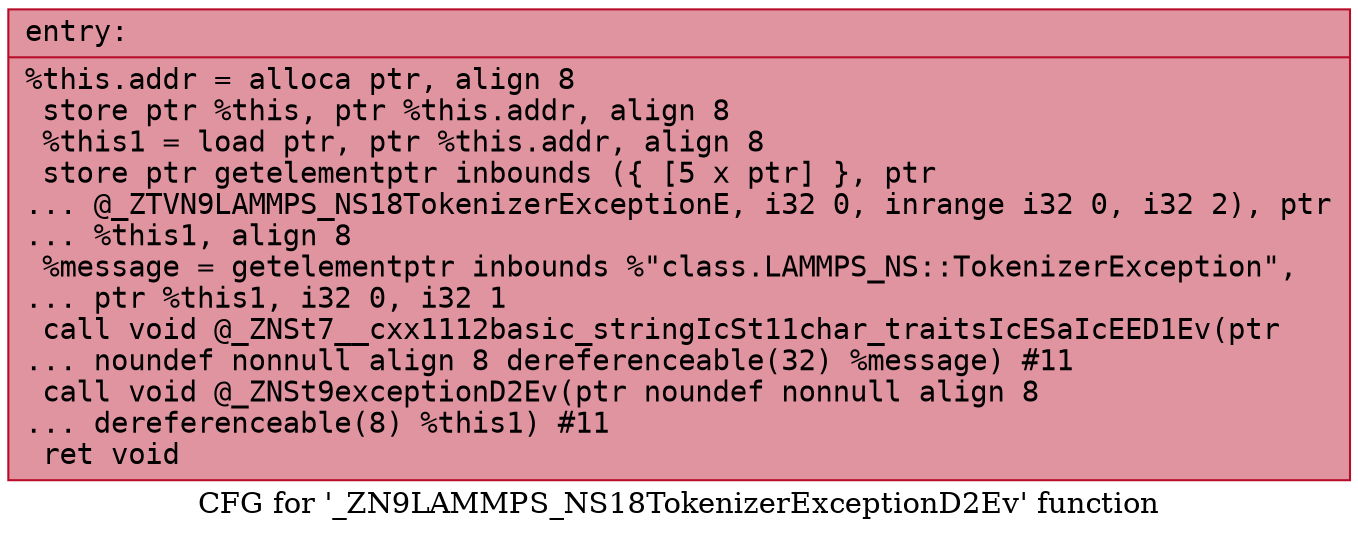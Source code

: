 digraph "CFG for '_ZN9LAMMPS_NS18TokenizerExceptionD2Ev' function" {
	label="CFG for '_ZN9LAMMPS_NS18TokenizerExceptionD2Ev' function";

	Node0x55ce20bb3850 [shape=record,color="#b70d28ff", style=filled, fillcolor="#b70d2870" fontname="Courier",label="{entry:\l|  %this.addr = alloca ptr, align 8\l  store ptr %this, ptr %this.addr, align 8\l  %this1 = load ptr, ptr %this.addr, align 8\l  store ptr getelementptr inbounds (\{ [5 x ptr] \}, ptr\l... @_ZTVN9LAMMPS_NS18TokenizerExceptionE, i32 0, inrange i32 0, i32 2), ptr\l... %this1, align 8\l  %message = getelementptr inbounds %\"class.LAMMPS_NS::TokenizerException\",\l... ptr %this1, i32 0, i32 1\l  call void @_ZNSt7__cxx1112basic_stringIcSt11char_traitsIcESaIcEED1Ev(ptr\l... noundef nonnull align 8 dereferenceable(32) %message) #11\l  call void @_ZNSt9exceptionD2Ev(ptr noundef nonnull align 8\l... dereferenceable(8) %this1) #11\l  ret void\l}"];
}
